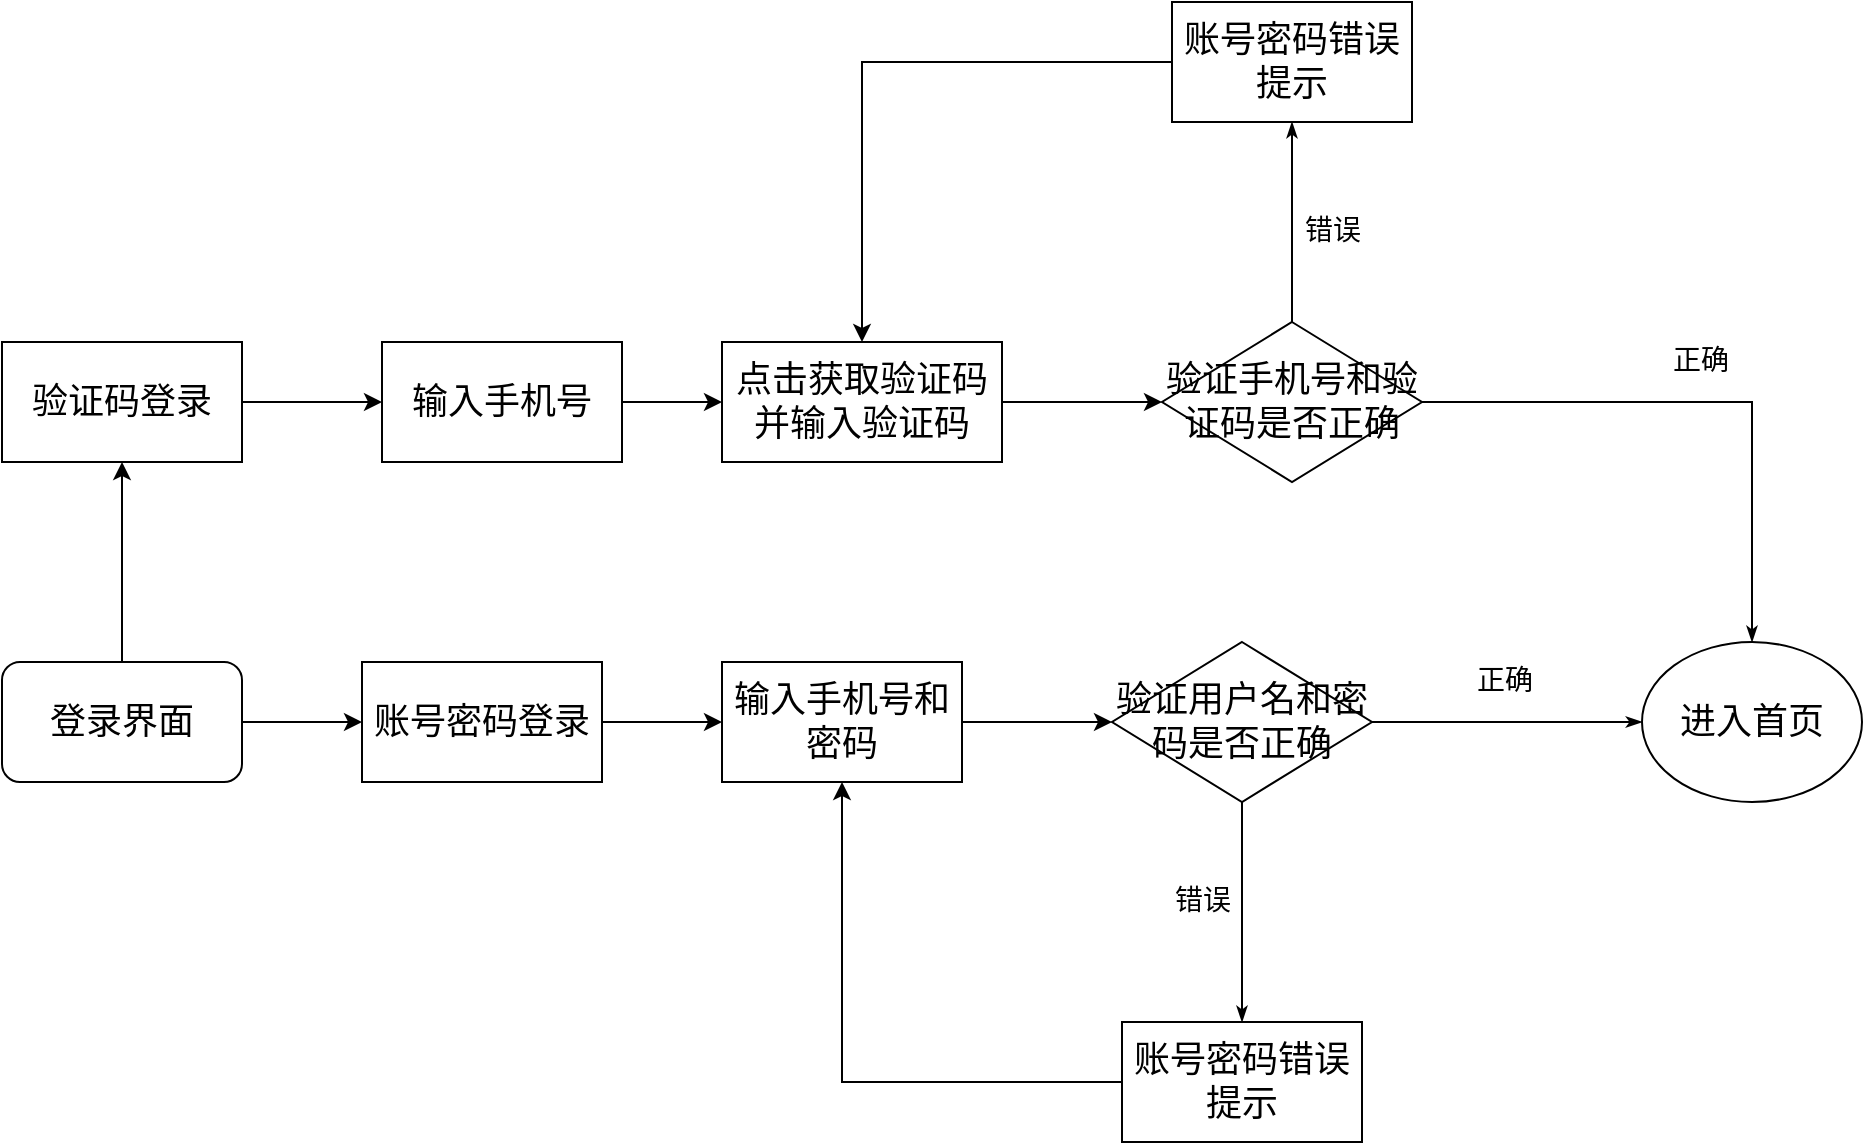 <mxfile version="12.1.7" type="device" pages="1"><diagram id="vEMli3rzjQwLYeDt8VYY" name="第 1 页"><mxGraphModel dx="1205" dy="801" grid="1" gridSize="10" guides="1" tooltips="1" connect="1" arrows="1" fold="1" page="1" pageScale="1" pageWidth="1169" pageHeight="827" math="0" shadow="0"><root><mxCell id="0"/><mxCell id="1" parent="0"/><mxCell id="0Cx0p5w-5D0l_WY9bpZ4-15" style="edgeStyle=orthogonalEdgeStyle;rounded=0;orthogonalLoop=1;jettySize=auto;html=1;entryX=0;entryY=0.5;entryDx=0;entryDy=0;" parent="1" source="0Cx0p5w-5D0l_WY9bpZ4-4" target="0Cx0p5w-5D0l_WY9bpZ4-14" edge="1"><mxGeometry relative="1" as="geometry"/></mxCell><mxCell id="0Cx0p5w-5D0l_WY9bpZ4-4" value="&lt;font style=&quot;font-size: 18px&quot;&gt;账号密码登录&lt;br&gt;&lt;/font&gt;" style="rounded=0;whiteSpace=wrap;html=1;" parent="1" vertex="1"><mxGeometry x="290" y="480" width="120" height="60" as="geometry"/></mxCell><mxCell id="0Cx0p5w-5D0l_WY9bpZ4-11" style="edgeStyle=orthogonalEdgeStyle;rounded=0;orthogonalLoop=1;jettySize=auto;html=1;entryX=0;entryY=0.5;entryDx=0;entryDy=0;exitX=1;exitY=0.5;exitDx=0;exitDy=0;" parent="1" source="cY_TmkAwRXpQUrNs9voK-11" target="0Cx0p5w-5D0l_WY9bpZ4-4" edge="1"><mxGeometry relative="1" as="geometry"><mxPoint x="229.506" y="509.588" as="sourcePoint"/></mxGeometry></mxCell><mxCell id="0Cx0p5w-5D0l_WY9bpZ4-13" style="edgeStyle=orthogonalEdgeStyle;rounded=0;orthogonalLoop=1;jettySize=auto;html=1;exitX=0.5;exitY=0;exitDx=0;exitDy=0;entryX=0.5;entryY=1;entryDx=0;entryDy=0;" parent="1" source="cY_TmkAwRXpQUrNs9voK-11" target="0Cx0p5w-5D0l_WY9bpZ4-12" edge="1"><mxGeometry relative="1" as="geometry"><mxPoint x="170.294" y="460.176" as="sourcePoint"/></mxGeometry></mxCell><mxCell id="0Cx0p5w-5D0l_WY9bpZ4-17" style="edgeStyle=orthogonalEdgeStyle;rounded=0;orthogonalLoop=1;jettySize=auto;html=1;entryX=0;entryY=0.5;entryDx=0;entryDy=0;" parent="1" source="0Cx0p5w-5D0l_WY9bpZ4-12" target="0Cx0p5w-5D0l_WY9bpZ4-16" edge="1"><mxGeometry relative="1" as="geometry"/></mxCell><mxCell id="0Cx0p5w-5D0l_WY9bpZ4-12" value="&lt;font style=&quot;font-size: 18px&quot;&gt;验证码登录&lt;/font&gt;" style="rounded=0;whiteSpace=wrap;html=1;" parent="1" vertex="1"><mxGeometry x="110" y="320" width="120" height="60" as="geometry"/></mxCell><mxCell id="0Cx0p5w-5D0l_WY9bpZ4-21" style="edgeStyle=orthogonalEdgeStyle;rounded=0;orthogonalLoop=1;jettySize=auto;html=1;entryX=0;entryY=0.5;entryDx=0;entryDy=0;" parent="1" source="0Cx0p5w-5D0l_WY9bpZ4-14" target="0Cx0p5w-5D0l_WY9bpZ4-20" edge="1"><mxGeometry relative="1" as="geometry"/></mxCell><mxCell id="0Cx0p5w-5D0l_WY9bpZ4-14" value="&lt;font style=&quot;font-size: 18px&quot;&gt;输入手机号和密码&lt;br&gt;&lt;/font&gt;" style="rounded=0;whiteSpace=wrap;html=1;" parent="1" vertex="1"><mxGeometry x="470" y="480" width="120" height="60" as="geometry"/></mxCell><mxCell id="0Cx0p5w-5D0l_WY9bpZ4-19" style="edgeStyle=orthogonalEdgeStyle;rounded=0;orthogonalLoop=1;jettySize=auto;html=1;entryX=0;entryY=0.5;entryDx=0;entryDy=0;" parent="1" source="0Cx0p5w-5D0l_WY9bpZ4-16" target="0Cx0p5w-5D0l_WY9bpZ4-18" edge="1"><mxGeometry relative="1" as="geometry"/></mxCell><mxCell id="0Cx0p5w-5D0l_WY9bpZ4-16" value="&lt;font style=&quot;font-size: 18px&quot;&gt;输入手机号&lt;br&gt;&lt;/font&gt;" style="rounded=0;whiteSpace=wrap;html=1;" parent="1" vertex="1"><mxGeometry x="300" y="320" width="120" height="60" as="geometry"/></mxCell><mxCell id="0Cx0p5w-5D0l_WY9bpZ4-42" style="edgeStyle=orthogonalEdgeStyle;rounded=0;orthogonalLoop=1;jettySize=auto;html=1;entryX=0;entryY=0.5;entryDx=0;entryDy=0;" parent="1" source="0Cx0p5w-5D0l_WY9bpZ4-18" target="0Cx0p5w-5D0l_WY9bpZ4-41" edge="1"><mxGeometry relative="1" as="geometry"/></mxCell><mxCell id="0Cx0p5w-5D0l_WY9bpZ4-18" value="&lt;font style=&quot;font-size: 18px&quot;&gt;点击获取验证码并输入验证码&lt;br&gt;&lt;/font&gt;" style="rounded=0;whiteSpace=wrap;html=1;" parent="1" vertex="1"><mxGeometry x="470" y="320" width="140" height="60" as="geometry"/></mxCell><mxCell id="0Cx0p5w-5D0l_WY9bpZ4-20" value="&lt;font style=&quot;font-size: 18px&quot;&gt;验证用户名和密码是否正确&lt;/font&gt;" style="rhombus;whiteSpace=wrap;html=1;" parent="1" vertex="1"><mxGeometry x="665" y="470" width="130" height="80" as="geometry"/></mxCell><mxCell id="0Cx0p5w-5D0l_WY9bpZ4-34" style="edgeStyle=orthogonalEdgeStyle;rounded=0;orthogonalLoop=1;jettySize=auto;html=1;entryX=0.5;entryY=1;entryDx=0;entryDy=0;" parent="1" source="0Cx0p5w-5D0l_WY9bpZ4-33" target="0Cx0p5w-5D0l_WY9bpZ4-14" edge="1"><mxGeometry relative="1" as="geometry"/></mxCell><mxCell id="0Cx0p5w-5D0l_WY9bpZ4-33" value="&lt;font style=&quot;font-size: 18px&quot;&gt;账号密码错误提示&lt;br&gt;&lt;/font&gt;" style="rounded=0;whiteSpace=wrap;html=1;" parent="1" vertex="1"><mxGeometry x="670" y="660" width="120" height="60" as="geometry"/></mxCell><mxCell id="0Cx0p5w-5D0l_WY9bpZ4-40" value="&lt;span style=&quot;white-space: normal&quot;&gt;&lt;font style=&quot;font-size: 18px&quot;&gt;进入首页&lt;/font&gt;&lt;/span&gt;" style="ellipse;whiteSpace=wrap;html=1;" parent="1" vertex="1"><mxGeometry x="930" y="470" width="110" height="80" as="geometry"/></mxCell><mxCell id="0Cx0p5w-5D0l_WY9bpZ4-41" value="&lt;font style=&quot;font-size: 18px&quot;&gt;验证手机号和验证码是否正确&lt;/font&gt;" style="rhombus;whiteSpace=wrap;html=1;" parent="1" vertex="1"><mxGeometry x="690" y="310" width="130" height="80" as="geometry"/></mxCell><mxCell id="0Cx0p5w-5D0l_WY9bpZ4-50" style="edgeStyle=orthogonalEdgeStyle;rounded=0;orthogonalLoop=1;jettySize=auto;html=1;entryX=0.5;entryY=0;entryDx=0;entryDy=0;" parent="1" source="0Cx0p5w-5D0l_WY9bpZ4-48" target="0Cx0p5w-5D0l_WY9bpZ4-18" edge="1"><mxGeometry relative="1" as="geometry"/></mxCell><mxCell id="0Cx0p5w-5D0l_WY9bpZ4-48" value="&lt;font style=&quot;font-size: 18px&quot;&gt;账号密码错误提示&lt;br&gt;&lt;/font&gt;" style="rounded=0;whiteSpace=wrap;html=1;" parent="1" vertex="1"><mxGeometry x="695" y="150" width="120" height="60" as="geometry"/></mxCell><mxCell id="cY_TmkAwRXpQUrNs9voK-1" value="&lt;font style=&quot;font-size: 14px&quot;&gt;错误&lt;/font&gt;" style="edgeStyle=orthogonalEdgeStyle;rounded=0;html=1;labelBackgroundColor=none;startArrow=none;startFill=0;startSize=5;endArrow=classicThin;endFill=1;endSize=5;jettySize=auto;orthogonalLoop=1;strokeColor=#000000;strokeWidth=1;fontFamily=Verdana;fontSize=8;fontColor=#000000;entryX=0.5;entryY=0;entryDx=0;entryDy=0;exitX=0.5;exitY=1;exitDx=0;exitDy=0;" edge="1" parent="1" source="0Cx0p5w-5D0l_WY9bpZ4-20" target="0Cx0p5w-5D0l_WY9bpZ4-33"><mxGeometry x="-0.094" y="-20" relative="1" as="geometry"><mxPoint as="offset"/><mxPoint x="640" y="616.5" as="sourcePoint"/><mxPoint x="655.034" y="530" as="targetPoint"/></mxGeometry></mxCell><mxCell id="cY_TmkAwRXpQUrNs9voK-3" value="&lt;font style=&quot;font-size: 14px&quot;&gt;正确&lt;/font&gt;" style="edgeStyle=orthogonalEdgeStyle;rounded=0;html=1;labelBackgroundColor=none;startArrow=none;startFill=0;startSize=5;endArrow=classicThin;endFill=1;endSize=5;jettySize=auto;orthogonalLoop=1;strokeColor=#000000;strokeWidth=1;fontFamily=Verdana;fontSize=8;fontColor=#000000;exitX=1;exitY=0.5;exitDx=0;exitDy=0;" edge="1" parent="1" source="0Cx0p5w-5D0l_WY9bpZ4-20"><mxGeometry x="-0.026" y="20" relative="1" as="geometry"><mxPoint as="offset"/><mxPoint x="740" y="560" as="sourcePoint"/><mxPoint x="930" y="510" as="targetPoint"/></mxGeometry></mxCell><mxCell id="cY_TmkAwRXpQUrNs9voK-6" value="&lt;font style=&quot;font-size: 14px&quot;&gt;正确&lt;/font&gt;" style="edgeStyle=orthogonalEdgeStyle;rounded=0;html=1;labelBackgroundColor=none;startArrow=none;startFill=0;startSize=5;endArrow=classicThin;endFill=1;endSize=5;jettySize=auto;orthogonalLoop=1;strokeColor=#000000;strokeWidth=1;fontFamily=Verdana;fontSize=8;fontColor=#000000;exitX=1;exitY=0.5;exitDx=0;exitDy=0;entryX=0.5;entryY=0;entryDx=0;entryDy=0;" edge="1" parent="1" source="0Cx0p5w-5D0l_WY9bpZ4-41" target="0Cx0p5w-5D0l_WY9bpZ4-40"><mxGeometry x="-0.026" y="20" relative="1" as="geometry"><mxPoint as="offset"/><mxPoint x="805" y="520" as="sourcePoint"/><mxPoint x="940" y="520" as="targetPoint"/></mxGeometry></mxCell><mxCell id="cY_TmkAwRXpQUrNs9voK-7" value="&lt;font style=&quot;font-size: 14px&quot;&gt;错误&lt;/font&gt;" style="edgeStyle=orthogonalEdgeStyle;rounded=0;html=1;labelBackgroundColor=none;startArrow=none;startFill=0;startSize=5;endArrow=classicThin;endFill=1;endSize=5;jettySize=auto;orthogonalLoop=1;strokeColor=#000000;strokeWidth=1;fontFamily=Verdana;fontSize=8;fontColor=#000000;entryX=0.5;entryY=1;entryDx=0;entryDy=0;exitX=0.5;exitY=0;exitDx=0;exitDy=0;" edge="1" parent="1" source="0Cx0p5w-5D0l_WY9bpZ4-41" target="0Cx0p5w-5D0l_WY9bpZ4-48"><mxGeometry x="-0.094" y="-20" relative="1" as="geometry"><mxPoint as="offset"/><mxPoint x="850" y="210" as="sourcePoint"/><mxPoint x="850" y="320" as="targetPoint"/></mxGeometry></mxCell><mxCell id="cY_TmkAwRXpQUrNs9voK-11" value="&lt;span style=&quot;font-size: 18px ; white-space: normal&quot;&gt;登录界面&lt;/span&gt;" style="rounded=1;whiteSpace=wrap;html=1;" vertex="1" parent="1"><mxGeometry x="110" y="480" width="120" height="60" as="geometry"/></mxCell></root></mxGraphModel></diagram></mxfile>
